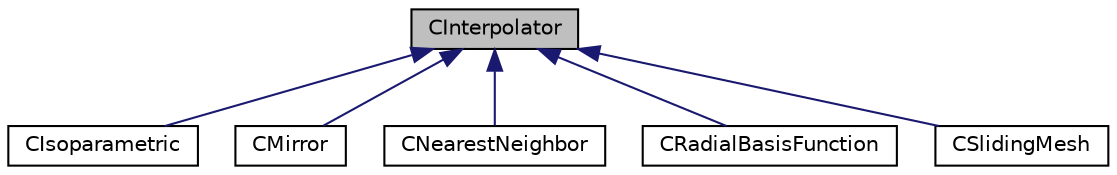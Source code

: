 digraph "CInterpolator"
{
 // LATEX_PDF_SIZE
  edge [fontname="Helvetica",fontsize="10",labelfontname="Helvetica",labelfontsize="10"];
  node [fontname="Helvetica",fontsize="10",shape=record];
  Node1 [label="CInterpolator",height=0.2,width=0.4,color="black", fillcolor="grey75", style="filled", fontcolor="black",tooltip="Main class for defining the interpolator, it requires a child class for each particular interpolation..."];
  Node1 -> Node2 [dir="back",color="midnightblue",fontsize="10",style="solid",fontname="Helvetica"];
  Node2 [label="CIsoparametric",height=0.2,width=0.4,color="black", fillcolor="white", style="filled",URL="$classCIsoparametric.html",tooltip="Isoparametric interpolation."];
  Node1 -> Node3 [dir="back",color="midnightblue",fontsize="10",style="solid",fontname="Helvetica"];
  Node3 [label="CMirror",height=0.2,width=0.4,color="black", fillcolor="white", style="filled",URL="$classCMirror.html",tooltip="Mirror interpolation, transpose interpolation matrix of opposing mesh."];
  Node1 -> Node4 [dir="back",color="midnightblue",fontsize="10",style="solid",fontname="Helvetica"];
  Node4 [label="CNearestNeighbor",height=0.2,width=0.4,color="black", fillcolor="white", style="filled",URL="$classCNearestNeighbor.html",tooltip="Nearest Neighbor(s) interpolation."];
  Node1 -> Node5 [dir="back",color="midnightblue",fontsize="10",style="solid",fontname="Helvetica"];
  Node5 [label="CRadialBasisFunction",height=0.2,width=0.4,color="black", fillcolor="white", style="filled",URL="$classCRadialBasisFunction.html",tooltip="Radial basis function interpolation."];
  Node1 -> Node6 [dir="back",color="midnightblue",fontsize="10",style="solid",fontname="Helvetica"];
  Node6 [label="CSlidingMesh",height=0.2,width=0.4,color="black", fillcolor="white", style="filled",URL="$classCSlidingMesh.html",tooltip="Sliding mesh approach."];
}
